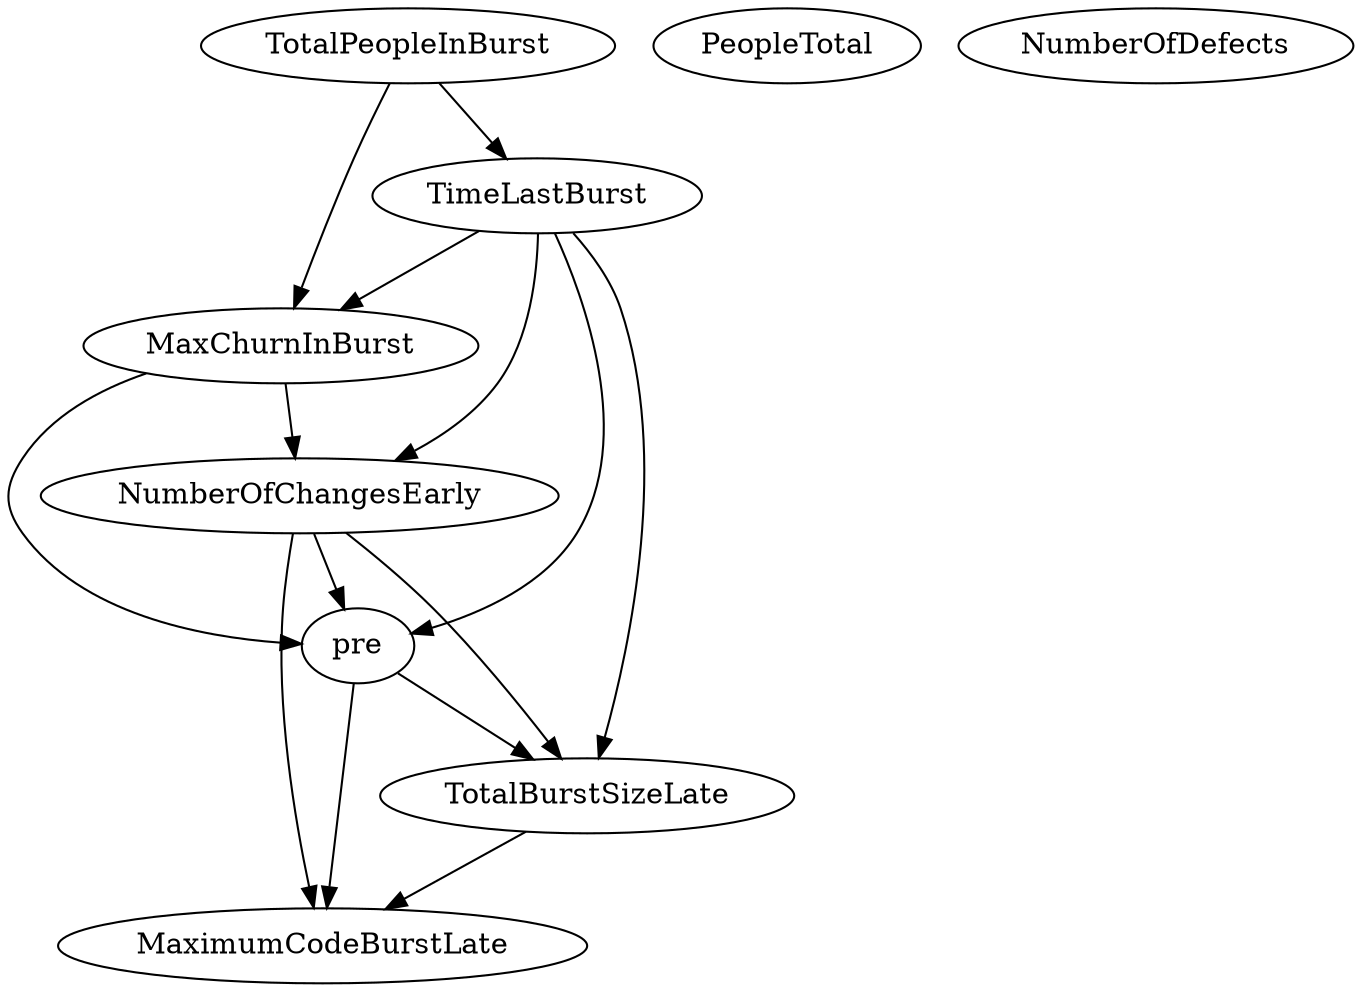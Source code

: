 digraph {
   NumberOfChangesEarly;
   PeopleTotal;
   NumberOfDefects;
   pre;
   TotalPeopleInBurst;
   MaxChurnInBurst;
   TimeLastBurst;
   MaximumCodeBurstLate;
   TotalBurstSizeLate;
   NumberOfChangesEarly -> pre;
   NumberOfChangesEarly -> MaximumCodeBurstLate;
   NumberOfChangesEarly -> TotalBurstSizeLate;
   pre -> MaximumCodeBurstLate;
   pre -> TotalBurstSizeLate;
   TotalPeopleInBurst -> MaxChurnInBurst;
   TotalPeopleInBurst -> TimeLastBurst;
   MaxChurnInBurst -> NumberOfChangesEarly;
   MaxChurnInBurst -> pre;
   TimeLastBurst -> NumberOfChangesEarly;
   TimeLastBurst -> pre;
   TimeLastBurst -> MaxChurnInBurst;
   TimeLastBurst -> TotalBurstSizeLate;
   TotalBurstSizeLate -> MaximumCodeBurstLate;
}
